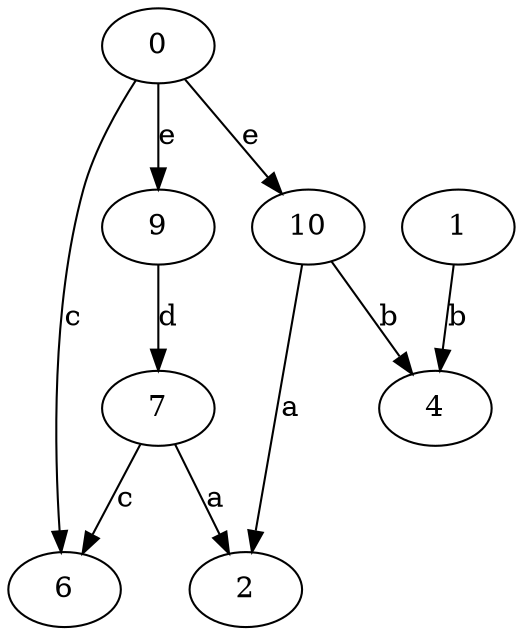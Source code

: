 strict digraph  {
0;
1;
2;
4;
6;
7;
9;
10;
0 -> 6  [label=c];
0 -> 9  [label=e];
0 -> 10  [label=e];
1 -> 4  [label=b];
7 -> 2  [label=a];
7 -> 6  [label=c];
9 -> 7  [label=d];
10 -> 2  [label=a];
10 -> 4  [label=b];
}
